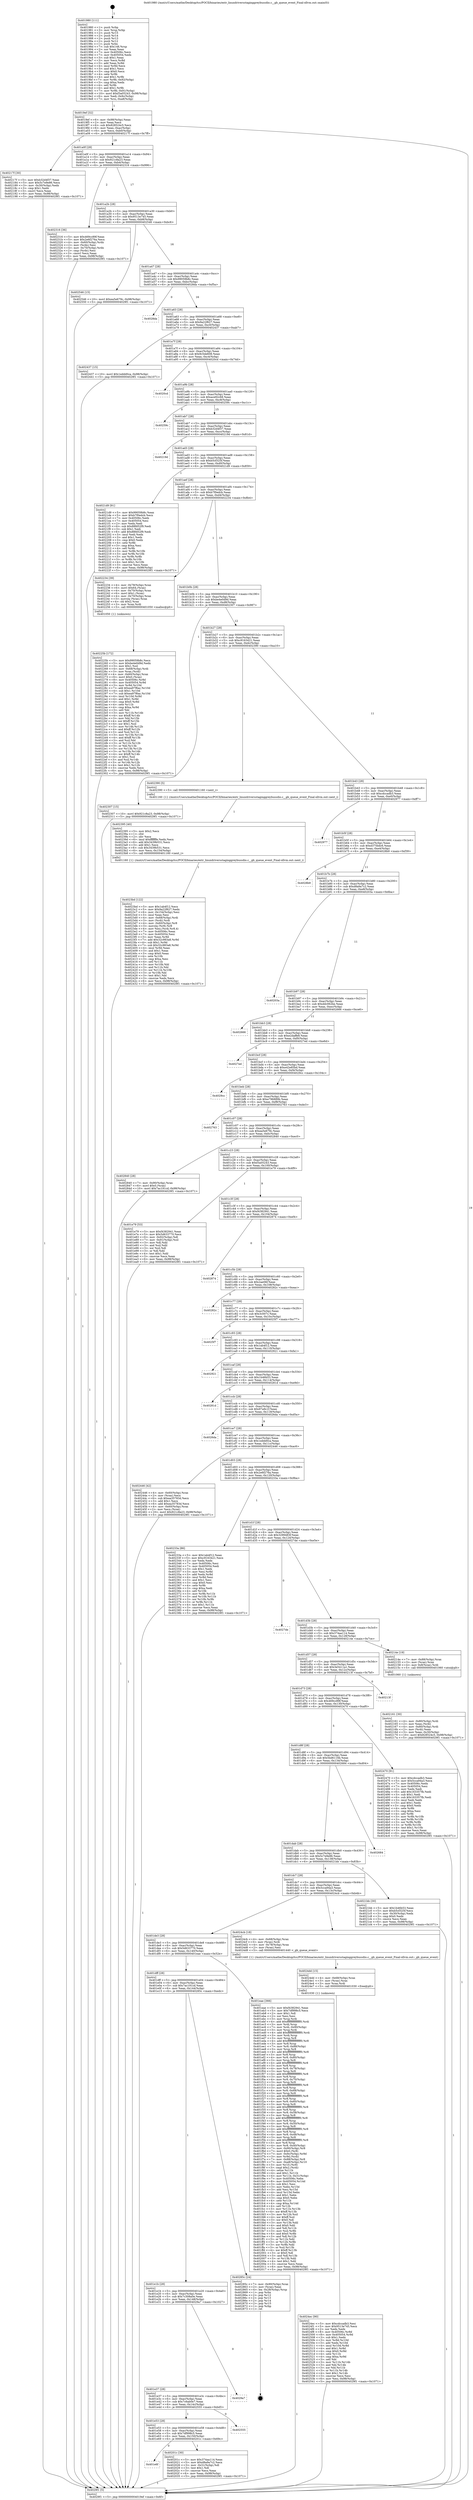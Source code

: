 digraph "0x401980" {
  label = "0x401980 (/mnt/c/Users/mathe/Desktop/tcc/POCII/binaries/extr_linuxdriversstaginggreybussdio.c__gb_queue_event_Final-ollvm.out::main(0))"
  labelloc = "t"
  node[shape=record]

  Entry [label="",width=0.3,height=0.3,shape=circle,fillcolor=black,style=filled]
  "0x4019ef" [label="{
     0x4019ef [32]\l
     | [instrs]\l
     &nbsp;&nbsp;0x4019ef \<+6\>: mov -0x98(%rbp),%eax\l
     &nbsp;&nbsp;0x4019f5 \<+2\>: mov %eax,%ecx\l
     &nbsp;&nbsp;0x4019f7 \<+6\>: sub $0x828524c5,%ecx\l
     &nbsp;&nbsp;0x4019fd \<+6\>: mov %eax,-0xac(%rbp)\l
     &nbsp;&nbsp;0x401a03 \<+6\>: mov %ecx,-0xb0(%rbp)\l
     &nbsp;&nbsp;0x401a09 \<+6\>: je 000000000040217f \<main+0x7ff\>\l
  }"]
  "0x40217f" [label="{
     0x40217f [30]\l
     | [instrs]\l
     &nbsp;&nbsp;0x40217f \<+5\>: mov $0xb32d4f37,%eax\l
     &nbsp;&nbsp;0x402184 \<+5\>: mov $0x5c7e9e86,%ecx\l
     &nbsp;&nbsp;0x402189 \<+3\>: mov -0x30(%rbp),%edx\l
     &nbsp;&nbsp;0x40218c \<+3\>: cmp $0x1,%edx\l
     &nbsp;&nbsp;0x40218f \<+3\>: cmovl %ecx,%eax\l
     &nbsp;&nbsp;0x402192 \<+6\>: mov %eax,-0x98(%rbp)\l
     &nbsp;&nbsp;0x402198 \<+5\>: jmp 00000000004029f1 \<main+0x1071\>\l
  }"]
  "0x401a0f" [label="{
     0x401a0f [28]\l
     | [instrs]\l
     &nbsp;&nbsp;0x401a0f \<+5\>: jmp 0000000000401a14 \<main+0x94\>\l
     &nbsp;&nbsp;0x401a14 \<+6\>: mov -0xac(%rbp),%eax\l
     &nbsp;&nbsp;0x401a1a \<+5\>: sub $0x921c8a23,%eax\l
     &nbsp;&nbsp;0x401a1f \<+6\>: mov %eax,-0xb4(%rbp)\l
     &nbsp;&nbsp;0x401a25 \<+6\>: je 0000000000402316 \<main+0x996\>\l
  }"]
  Exit [label="",width=0.3,height=0.3,shape=circle,fillcolor=black,style=filled,peripheries=2]
  "0x402316" [label="{
     0x402316 [36]\l
     | [instrs]\l
     &nbsp;&nbsp;0x402316 \<+5\>: mov $0x469cc89f,%eax\l
     &nbsp;&nbsp;0x40231b \<+5\>: mov $0x2e6f276a,%ecx\l
     &nbsp;&nbsp;0x402320 \<+4\>: mov -0x60(%rbp),%rdx\l
     &nbsp;&nbsp;0x402324 \<+2\>: mov (%rdx),%esi\l
     &nbsp;&nbsp;0x402326 \<+4\>: mov -0x70(%rbp),%rdx\l
     &nbsp;&nbsp;0x40232a \<+2\>: cmp (%rdx),%esi\l
     &nbsp;&nbsp;0x40232c \<+3\>: cmovl %ecx,%eax\l
     &nbsp;&nbsp;0x40232f \<+6\>: mov %eax,-0x98(%rbp)\l
     &nbsp;&nbsp;0x402335 \<+5\>: jmp 00000000004029f1 \<main+0x1071\>\l
  }"]
  "0x401a2b" [label="{
     0x401a2b [28]\l
     | [instrs]\l
     &nbsp;&nbsp;0x401a2b \<+5\>: jmp 0000000000401a30 \<main+0xb0\>\l
     &nbsp;&nbsp;0x401a30 \<+6\>: mov -0xac(%rbp),%eax\l
     &nbsp;&nbsp;0x401a36 \<+5\>: sub $0x9513e745,%eax\l
     &nbsp;&nbsp;0x401a3b \<+6\>: mov %eax,-0xb8(%rbp)\l
     &nbsp;&nbsp;0x401a41 \<+6\>: je 0000000000402546 \<main+0xbc6\>\l
  }"]
  "0x4024ec" [label="{
     0x4024ec [90]\l
     | [instrs]\l
     &nbsp;&nbsp;0x4024ec \<+5\>: mov $0xcdccadb3,%esi\l
     &nbsp;&nbsp;0x4024f1 \<+5\>: mov $0x9513e745,%ecx\l
     &nbsp;&nbsp;0x4024f6 \<+2\>: xor %edx,%edx\l
     &nbsp;&nbsp;0x4024f8 \<+8\>: mov 0x40506c,%r8d\l
     &nbsp;&nbsp;0x402500 \<+8\>: mov 0x405054,%r9d\l
     &nbsp;&nbsp;0x402508 \<+3\>: sub $0x1,%edx\l
     &nbsp;&nbsp;0x40250b \<+3\>: mov %r8d,%r10d\l
     &nbsp;&nbsp;0x40250e \<+3\>: add %edx,%r10d\l
     &nbsp;&nbsp;0x402511 \<+4\>: imul %r10d,%r8d\l
     &nbsp;&nbsp;0x402515 \<+4\>: and $0x1,%r8d\l
     &nbsp;&nbsp;0x402519 \<+4\>: cmp $0x0,%r8d\l
     &nbsp;&nbsp;0x40251d \<+4\>: sete %r11b\l
     &nbsp;&nbsp;0x402521 \<+4\>: cmp $0xa,%r9d\l
     &nbsp;&nbsp;0x402525 \<+3\>: setl %bl\l
     &nbsp;&nbsp;0x402528 \<+3\>: mov %r11b,%r14b\l
     &nbsp;&nbsp;0x40252b \<+3\>: and %bl,%r14b\l
     &nbsp;&nbsp;0x40252e \<+3\>: xor %bl,%r11b\l
     &nbsp;&nbsp;0x402531 \<+3\>: or %r11b,%r14b\l
     &nbsp;&nbsp;0x402534 \<+4\>: test $0x1,%r14b\l
     &nbsp;&nbsp;0x402538 \<+3\>: cmovne %ecx,%esi\l
     &nbsp;&nbsp;0x40253b \<+6\>: mov %esi,-0x98(%rbp)\l
     &nbsp;&nbsp;0x402541 \<+5\>: jmp 00000000004029f1 \<main+0x1071\>\l
  }"]
  "0x402546" [label="{
     0x402546 [15]\l
     | [instrs]\l
     &nbsp;&nbsp;0x402546 \<+10\>: movl $0xea5e679c,-0x98(%rbp)\l
     &nbsp;&nbsp;0x402550 \<+5\>: jmp 00000000004029f1 \<main+0x1071\>\l
  }"]
  "0x401a47" [label="{
     0x401a47 [28]\l
     | [instrs]\l
     &nbsp;&nbsp;0x401a47 \<+5\>: jmp 0000000000401a4c \<main+0xcc\>\l
     &nbsp;&nbsp;0x401a4c \<+6\>: mov -0xac(%rbp),%eax\l
     &nbsp;&nbsp;0x401a52 \<+5\>: sub $0x99059b8c,%eax\l
     &nbsp;&nbsp;0x401a57 \<+6\>: mov %eax,-0xbc(%rbp)\l
     &nbsp;&nbsp;0x401a5d \<+6\>: je 00000000004028da \<main+0xf5a\>\l
  }"]
  "0x4024dd" [label="{
     0x4024dd [15]\l
     | [instrs]\l
     &nbsp;&nbsp;0x4024dd \<+4\>: mov -0x68(%rbp),%rax\l
     &nbsp;&nbsp;0x4024e1 \<+3\>: mov (%rax),%rax\l
     &nbsp;&nbsp;0x4024e4 \<+3\>: mov %rax,%rdi\l
     &nbsp;&nbsp;0x4024e7 \<+5\>: call 0000000000401030 \<free@plt\>\l
     | [calls]\l
     &nbsp;&nbsp;0x401030 \{1\} (unknown)\l
  }"]
  "0x4028da" [label="{
     0x4028da\l
  }", style=dashed]
  "0x401a63" [label="{
     0x401a63 [28]\l
     | [instrs]\l
     &nbsp;&nbsp;0x401a63 \<+5\>: jmp 0000000000401a68 \<main+0xe8\>\l
     &nbsp;&nbsp;0x401a68 \<+6\>: mov -0xac(%rbp),%eax\l
     &nbsp;&nbsp;0x401a6e \<+5\>: sub $0x9a22f627,%eax\l
     &nbsp;&nbsp;0x401a73 \<+6\>: mov %eax,-0xc0(%rbp)\l
     &nbsp;&nbsp;0x401a79 \<+6\>: je 0000000000402437 \<main+0xab7\>\l
  }"]
  "0x4023bd" [label="{
     0x4023bd [122]\l
     | [instrs]\l
     &nbsp;&nbsp;0x4023bd \<+5\>: mov $0x1ab4f12,%ecx\l
     &nbsp;&nbsp;0x4023c2 \<+5\>: mov $0x9a22f627,%edx\l
     &nbsp;&nbsp;0x4023c7 \<+6\>: mov -0x154(%rbp),%esi\l
     &nbsp;&nbsp;0x4023cd \<+3\>: imul %eax,%esi\l
     &nbsp;&nbsp;0x4023d0 \<+4\>: mov -0x68(%rbp),%rdi\l
     &nbsp;&nbsp;0x4023d4 \<+3\>: mov (%rdi),%rdi\l
     &nbsp;&nbsp;0x4023d7 \<+4\>: mov -0x60(%rbp),%r8\l
     &nbsp;&nbsp;0x4023db \<+3\>: movslq (%r8),%r8\l
     &nbsp;&nbsp;0x4023de \<+4\>: mov %esi,(%rdi,%r8,4)\l
     &nbsp;&nbsp;0x4023e2 \<+7\>: mov 0x40506c,%eax\l
     &nbsp;&nbsp;0x4023e9 \<+7\>: mov 0x405054,%esi\l
     &nbsp;&nbsp;0x4023f0 \<+3\>: mov %eax,%r9d\l
     &nbsp;&nbsp;0x4023f3 \<+7\>: add $0x32c983a8,%r9d\l
     &nbsp;&nbsp;0x4023fa \<+4\>: sub $0x1,%r9d\l
     &nbsp;&nbsp;0x4023fe \<+7\>: sub $0x32c983a8,%r9d\l
     &nbsp;&nbsp;0x402405 \<+4\>: imul %r9d,%eax\l
     &nbsp;&nbsp;0x402409 \<+3\>: and $0x1,%eax\l
     &nbsp;&nbsp;0x40240c \<+3\>: cmp $0x0,%eax\l
     &nbsp;&nbsp;0x40240f \<+4\>: sete %r10b\l
     &nbsp;&nbsp;0x402413 \<+3\>: cmp $0xa,%esi\l
     &nbsp;&nbsp;0x402416 \<+4\>: setl %r11b\l
     &nbsp;&nbsp;0x40241a \<+3\>: mov %r10b,%bl\l
     &nbsp;&nbsp;0x40241d \<+3\>: and %r11b,%bl\l
     &nbsp;&nbsp;0x402420 \<+3\>: xor %r11b,%r10b\l
     &nbsp;&nbsp;0x402423 \<+3\>: or %r10b,%bl\l
     &nbsp;&nbsp;0x402426 \<+3\>: test $0x1,%bl\l
     &nbsp;&nbsp;0x402429 \<+3\>: cmovne %edx,%ecx\l
     &nbsp;&nbsp;0x40242c \<+6\>: mov %ecx,-0x98(%rbp)\l
     &nbsp;&nbsp;0x402432 \<+5\>: jmp 00000000004029f1 \<main+0x1071\>\l
  }"]
  "0x402437" [label="{
     0x402437 [15]\l
     | [instrs]\l
     &nbsp;&nbsp;0x402437 \<+10\>: movl $0x1eddd0ca,-0x98(%rbp)\l
     &nbsp;&nbsp;0x402441 \<+5\>: jmp 00000000004029f1 \<main+0x1071\>\l
  }"]
  "0x401a7f" [label="{
     0x401a7f [28]\l
     | [instrs]\l
     &nbsp;&nbsp;0x401a7f \<+5\>: jmp 0000000000401a84 \<main+0x104\>\l
     &nbsp;&nbsp;0x401a84 \<+6\>: mov -0xac(%rbp),%eax\l
     &nbsp;&nbsp;0x401a8a \<+5\>: sub $0x9c5de608,%eax\l
     &nbsp;&nbsp;0x401a8f \<+6\>: mov %eax,-0xc4(%rbp)\l
     &nbsp;&nbsp;0x401a95 \<+6\>: je 00000000004020cd \<main+0x74d\>\l
  }"]
  "0x402395" [label="{
     0x402395 [40]\l
     | [instrs]\l
     &nbsp;&nbsp;0x402395 \<+5\>: mov $0x2,%ecx\l
     &nbsp;&nbsp;0x40239a \<+1\>: cltd\l
     &nbsp;&nbsp;0x40239b \<+2\>: idiv %ecx\l
     &nbsp;&nbsp;0x40239d \<+6\>: imul $0xfffffffe,%edx,%ecx\l
     &nbsp;&nbsp;0x4023a3 \<+6\>: add $0x3439b531,%ecx\l
     &nbsp;&nbsp;0x4023a9 \<+3\>: add $0x1,%ecx\l
     &nbsp;&nbsp;0x4023ac \<+6\>: sub $0x3439b531,%ecx\l
     &nbsp;&nbsp;0x4023b2 \<+6\>: mov %ecx,-0x154(%rbp)\l
     &nbsp;&nbsp;0x4023b8 \<+5\>: call 0000000000401160 \<next_i\>\l
     | [calls]\l
     &nbsp;&nbsp;0x401160 \{1\} (/mnt/c/Users/mathe/Desktop/tcc/POCII/binaries/extr_linuxdriversstaginggreybussdio.c__gb_queue_event_Final-ollvm.out::next_i)\l
  }"]
  "0x4020cd" [label="{
     0x4020cd\l
  }", style=dashed]
  "0x401a9b" [label="{
     0x401a9b [28]\l
     | [instrs]\l
     &nbsp;&nbsp;0x401a9b \<+5\>: jmp 0000000000401aa0 \<main+0x120\>\l
     &nbsp;&nbsp;0x401aa0 \<+6\>: mov -0xac(%rbp),%eax\l
     &nbsp;&nbsp;0x401aa6 \<+5\>: sub $0xace92c68,%eax\l
     &nbsp;&nbsp;0x401aab \<+6\>: mov %eax,-0xc8(%rbp)\l
     &nbsp;&nbsp;0x401ab1 \<+6\>: je 000000000040259c \<main+0xc1c\>\l
  }"]
  "0x40225b" [label="{
     0x40225b [172]\l
     | [instrs]\l
     &nbsp;&nbsp;0x40225b \<+5\>: mov $0x99059b8c,%ecx\l
     &nbsp;&nbsp;0x402260 \<+5\>: mov $0xbe4e0d9d,%edx\l
     &nbsp;&nbsp;0x402265 \<+3\>: mov $0x1,%sil\l
     &nbsp;&nbsp;0x402268 \<+4\>: mov -0x68(%rbp),%rdi\l
     &nbsp;&nbsp;0x40226c \<+3\>: mov %rax,(%rdi)\l
     &nbsp;&nbsp;0x40226f \<+4\>: mov -0x60(%rbp),%rax\l
     &nbsp;&nbsp;0x402273 \<+6\>: movl $0x0,(%rax)\l
     &nbsp;&nbsp;0x402279 \<+8\>: mov 0x40506c,%r8d\l
     &nbsp;&nbsp;0x402281 \<+8\>: mov 0x405054,%r9d\l
     &nbsp;&nbsp;0x402289 \<+3\>: mov %r8d,%r10d\l
     &nbsp;&nbsp;0x40228c \<+7\>: add $0xea97f6ac,%r10d\l
     &nbsp;&nbsp;0x402293 \<+4\>: sub $0x1,%r10d\l
     &nbsp;&nbsp;0x402297 \<+7\>: sub $0xea97f6ac,%r10d\l
     &nbsp;&nbsp;0x40229e \<+4\>: imul %r10d,%r8d\l
     &nbsp;&nbsp;0x4022a2 \<+4\>: and $0x1,%r8d\l
     &nbsp;&nbsp;0x4022a6 \<+4\>: cmp $0x0,%r8d\l
     &nbsp;&nbsp;0x4022aa \<+4\>: sete %r11b\l
     &nbsp;&nbsp;0x4022ae \<+4\>: cmp $0xa,%r9d\l
     &nbsp;&nbsp;0x4022b2 \<+3\>: setl %bl\l
     &nbsp;&nbsp;0x4022b5 \<+3\>: mov %r11b,%r14b\l
     &nbsp;&nbsp;0x4022b8 \<+4\>: xor $0xff,%r14b\l
     &nbsp;&nbsp;0x4022bc \<+3\>: mov %bl,%r15b\l
     &nbsp;&nbsp;0x4022bf \<+4\>: xor $0xff,%r15b\l
     &nbsp;&nbsp;0x4022c3 \<+4\>: xor $0x1,%sil\l
     &nbsp;&nbsp;0x4022c7 \<+3\>: mov %r14b,%r12b\l
     &nbsp;&nbsp;0x4022ca \<+4\>: and $0xff,%r12b\l
     &nbsp;&nbsp;0x4022ce \<+3\>: and %sil,%r11b\l
     &nbsp;&nbsp;0x4022d1 \<+3\>: mov %r15b,%r13b\l
     &nbsp;&nbsp;0x4022d4 \<+4\>: and $0xff,%r13b\l
     &nbsp;&nbsp;0x4022d8 \<+3\>: and %sil,%bl\l
     &nbsp;&nbsp;0x4022db \<+3\>: or %r11b,%r12b\l
     &nbsp;&nbsp;0x4022de \<+3\>: or %bl,%r13b\l
     &nbsp;&nbsp;0x4022e1 \<+3\>: xor %r13b,%r12b\l
     &nbsp;&nbsp;0x4022e4 \<+3\>: or %r15b,%r14b\l
     &nbsp;&nbsp;0x4022e7 \<+4\>: xor $0xff,%r14b\l
     &nbsp;&nbsp;0x4022eb \<+4\>: or $0x1,%sil\l
     &nbsp;&nbsp;0x4022ef \<+3\>: and %sil,%r14b\l
     &nbsp;&nbsp;0x4022f2 \<+3\>: or %r14b,%r12b\l
     &nbsp;&nbsp;0x4022f5 \<+4\>: test $0x1,%r12b\l
     &nbsp;&nbsp;0x4022f9 \<+3\>: cmovne %edx,%ecx\l
     &nbsp;&nbsp;0x4022fc \<+6\>: mov %ecx,-0x98(%rbp)\l
     &nbsp;&nbsp;0x402302 \<+5\>: jmp 00000000004029f1 \<main+0x1071\>\l
  }"]
  "0x40259c" [label="{
     0x40259c\l
  }", style=dashed]
  "0x401ab7" [label="{
     0x401ab7 [28]\l
     | [instrs]\l
     &nbsp;&nbsp;0x401ab7 \<+5\>: jmp 0000000000401abc \<main+0x13c\>\l
     &nbsp;&nbsp;0x401abc \<+6\>: mov -0xac(%rbp),%eax\l
     &nbsp;&nbsp;0x401ac2 \<+5\>: sub $0xb32d4f37,%eax\l
     &nbsp;&nbsp;0x401ac7 \<+6\>: mov %eax,-0xcc(%rbp)\l
     &nbsp;&nbsp;0x401acd \<+6\>: je 000000000040219d \<main+0x81d\>\l
  }"]
  "0x402161" [label="{
     0x402161 [30]\l
     | [instrs]\l
     &nbsp;&nbsp;0x402161 \<+4\>: mov -0x80(%rbp),%rdi\l
     &nbsp;&nbsp;0x402165 \<+2\>: mov %eax,(%rdi)\l
     &nbsp;&nbsp;0x402167 \<+4\>: mov -0x80(%rbp),%rdi\l
     &nbsp;&nbsp;0x40216b \<+2\>: mov (%rdi),%eax\l
     &nbsp;&nbsp;0x40216d \<+3\>: mov %eax,-0x30(%rbp)\l
     &nbsp;&nbsp;0x402170 \<+10\>: movl $0x828524c5,-0x98(%rbp)\l
     &nbsp;&nbsp;0x40217a \<+5\>: jmp 00000000004029f1 \<main+0x1071\>\l
  }"]
  "0x40219d" [label="{
     0x40219d\l
  }", style=dashed]
  "0x401ad3" [label="{
     0x401ad3 [28]\l
     | [instrs]\l
     &nbsp;&nbsp;0x401ad3 \<+5\>: jmp 0000000000401ad8 \<main+0x158\>\l
     &nbsp;&nbsp;0x401ad8 \<+6\>: mov -0xac(%rbp),%eax\l
     &nbsp;&nbsp;0x401ade \<+5\>: sub $0xb5cf325f,%eax\l
     &nbsp;&nbsp;0x401ae3 \<+6\>: mov %eax,-0xd0(%rbp)\l
     &nbsp;&nbsp;0x401ae9 \<+6\>: je 00000000004021d9 \<main+0x859\>\l
  }"]
  "0x401e6f" [label="{
     0x401e6f\l
  }", style=dashed]
  "0x4021d9" [label="{
     0x4021d9 [91]\l
     | [instrs]\l
     &nbsp;&nbsp;0x4021d9 \<+5\>: mov $0x99059b8c,%eax\l
     &nbsp;&nbsp;0x4021de \<+5\>: mov $0xb7f0edcb,%ecx\l
     &nbsp;&nbsp;0x4021e3 \<+7\>: mov 0x40506c,%edx\l
     &nbsp;&nbsp;0x4021ea \<+7\>: mov 0x405054,%esi\l
     &nbsp;&nbsp;0x4021f1 \<+2\>: mov %edx,%edi\l
     &nbsp;&nbsp;0x4021f3 \<+6\>: sub $0x88fd52f9,%edi\l
     &nbsp;&nbsp;0x4021f9 \<+3\>: sub $0x1,%edi\l
     &nbsp;&nbsp;0x4021fc \<+6\>: add $0x88fd52f9,%edi\l
     &nbsp;&nbsp;0x402202 \<+3\>: imul %edi,%edx\l
     &nbsp;&nbsp;0x402205 \<+3\>: and $0x1,%edx\l
     &nbsp;&nbsp;0x402208 \<+3\>: cmp $0x0,%edx\l
     &nbsp;&nbsp;0x40220b \<+4\>: sete %r8b\l
     &nbsp;&nbsp;0x40220f \<+3\>: cmp $0xa,%esi\l
     &nbsp;&nbsp;0x402212 \<+4\>: setl %r9b\l
     &nbsp;&nbsp;0x402216 \<+3\>: mov %r8b,%r10b\l
     &nbsp;&nbsp;0x402219 \<+3\>: and %r9b,%r10b\l
     &nbsp;&nbsp;0x40221c \<+3\>: xor %r9b,%r8b\l
     &nbsp;&nbsp;0x40221f \<+3\>: or %r8b,%r10b\l
     &nbsp;&nbsp;0x402222 \<+4\>: test $0x1,%r10b\l
     &nbsp;&nbsp;0x402226 \<+3\>: cmovne %ecx,%eax\l
     &nbsp;&nbsp;0x402229 \<+6\>: mov %eax,-0x98(%rbp)\l
     &nbsp;&nbsp;0x40222f \<+5\>: jmp 00000000004029f1 \<main+0x1071\>\l
  }"]
  "0x401aef" [label="{
     0x401aef [28]\l
     | [instrs]\l
     &nbsp;&nbsp;0x401aef \<+5\>: jmp 0000000000401af4 \<main+0x174\>\l
     &nbsp;&nbsp;0x401af4 \<+6\>: mov -0xac(%rbp),%eax\l
     &nbsp;&nbsp;0x401afa \<+5\>: sub $0xb7f0edcb,%eax\l
     &nbsp;&nbsp;0x401aff \<+6\>: mov %eax,-0xd4(%rbp)\l
     &nbsp;&nbsp;0x401b05 \<+6\>: je 0000000000402234 \<main+0x8b4\>\l
  }"]
  "0x40201c" [label="{
     0x40201c [30]\l
     | [instrs]\l
     &nbsp;&nbsp;0x40201c \<+5\>: mov $0x374aa114,%eax\l
     &nbsp;&nbsp;0x402021 \<+5\>: mov $0xd8a9a7c2,%ecx\l
     &nbsp;&nbsp;0x402026 \<+3\>: mov -0x31(%rbp),%dl\l
     &nbsp;&nbsp;0x402029 \<+3\>: test $0x1,%dl\l
     &nbsp;&nbsp;0x40202c \<+3\>: cmovne %ecx,%eax\l
     &nbsp;&nbsp;0x40202f \<+6\>: mov %eax,-0x98(%rbp)\l
     &nbsp;&nbsp;0x402035 \<+5\>: jmp 00000000004029f1 \<main+0x1071\>\l
  }"]
  "0x402234" [label="{
     0x402234 [39]\l
     | [instrs]\l
     &nbsp;&nbsp;0x402234 \<+4\>: mov -0x78(%rbp),%rax\l
     &nbsp;&nbsp;0x402238 \<+6\>: movl $0x64,(%rax)\l
     &nbsp;&nbsp;0x40223e \<+4\>: mov -0x70(%rbp),%rax\l
     &nbsp;&nbsp;0x402242 \<+6\>: movl $0x1,(%rax)\l
     &nbsp;&nbsp;0x402248 \<+4\>: mov -0x70(%rbp),%rax\l
     &nbsp;&nbsp;0x40224c \<+3\>: movslq (%rax),%rax\l
     &nbsp;&nbsp;0x40224f \<+4\>: shl $0x2,%rax\l
     &nbsp;&nbsp;0x402253 \<+3\>: mov %rax,%rdi\l
     &nbsp;&nbsp;0x402256 \<+5\>: call 0000000000401050 \<malloc@plt\>\l
     | [calls]\l
     &nbsp;&nbsp;0x401050 \{1\} (unknown)\l
  }"]
  "0x401b0b" [label="{
     0x401b0b [28]\l
     | [instrs]\l
     &nbsp;&nbsp;0x401b0b \<+5\>: jmp 0000000000401b10 \<main+0x190\>\l
     &nbsp;&nbsp;0x401b10 \<+6\>: mov -0xac(%rbp),%eax\l
     &nbsp;&nbsp;0x401b16 \<+5\>: sub $0xbe4e0d9d,%eax\l
     &nbsp;&nbsp;0x401b1b \<+6\>: mov %eax,-0xd8(%rbp)\l
     &nbsp;&nbsp;0x401b21 \<+6\>: je 0000000000402307 \<main+0x987\>\l
  }"]
  "0x401e53" [label="{
     0x401e53 [28]\l
     | [instrs]\l
     &nbsp;&nbsp;0x401e53 \<+5\>: jmp 0000000000401e58 \<main+0x4d8\>\l
     &nbsp;&nbsp;0x401e58 \<+6\>: mov -0xac(%rbp),%eax\l
     &nbsp;&nbsp;0x401e5e \<+5\>: sub $0x7df998c5,%eax\l
     &nbsp;&nbsp;0x401e63 \<+6\>: mov %eax,-0x150(%rbp)\l
     &nbsp;&nbsp;0x401e69 \<+6\>: je 000000000040201c \<main+0x69c\>\l
  }"]
  "0x402307" [label="{
     0x402307 [15]\l
     | [instrs]\l
     &nbsp;&nbsp;0x402307 \<+10\>: movl $0x921c8a23,-0x98(%rbp)\l
     &nbsp;&nbsp;0x402311 \<+5\>: jmp 00000000004029f1 \<main+0x1071\>\l
  }"]
  "0x401b27" [label="{
     0x401b27 [28]\l
     | [instrs]\l
     &nbsp;&nbsp;0x401b27 \<+5\>: jmp 0000000000401b2c \<main+0x1ac\>\l
     &nbsp;&nbsp;0x401b2c \<+6\>: mov -0xac(%rbp),%eax\l
     &nbsp;&nbsp;0x401b32 \<+5\>: sub $0xc9163421,%eax\l
     &nbsp;&nbsp;0x401b37 \<+6\>: mov %eax,-0xdc(%rbp)\l
     &nbsp;&nbsp;0x401b3d \<+6\>: je 0000000000402390 \<main+0xa10\>\l
  }"]
  "0x402555" [label="{
     0x402555\l
  }", style=dashed]
  "0x402390" [label="{
     0x402390 [5]\l
     | [instrs]\l
     &nbsp;&nbsp;0x402390 \<+5\>: call 0000000000401160 \<next_i\>\l
     | [calls]\l
     &nbsp;&nbsp;0x401160 \{1\} (/mnt/c/Users/mathe/Desktop/tcc/POCII/binaries/extr_linuxdriversstaginggreybussdio.c__gb_queue_event_Final-ollvm.out::next_i)\l
  }"]
  "0x401b43" [label="{
     0x401b43 [28]\l
     | [instrs]\l
     &nbsp;&nbsp;0x401b43 \<+5\>: jmp 0000000000401b48 \<main+0x1c8\>\l
     &nbsp;&nbsp;0x401b48 \<+6\>: mov -0xac(%rbp),%eax\l
     &nbsp;&nbsp;0x401b4e \<+5\>: sub $0xcdccadb3,%eax\l
     &nbsp;&nbsp;0x401b53 \<+6\>: mov %eax,-0xe0(%rbp)\l
     &nbsp;&nbsp;0x401b59 \<+6\>: je 0000000000402977 \<main+0xff7\>\l
  }"]
  "0x401e37" [label="{
     0x401e37 [28]\l
     | [instrs]\l
     &nbsp;&nbsp;0x401e37 \<+5\>: jmp 0000000000401e3c \<main+0x4bc\>\l
     &nbsp;&nbsp;0x401e3c \<+6\>: mov -0xac(%rbp),%eax\l
     &nbsp;&nbsp;0x401e42 \<+5\>: sub $0x7c6ab0e7,%eax\l
     &nbsp;&nbsp;0x401e47 \<+6\>: mov %eax,-0x14c(%rbp)\l
     &nbsp;&nbsp;0x401e4d \<+6\>: je 0000000000402555 \<main+0xbd5\>\l
  }"]
  "0x402977" [label="{
     0x402977\l
  }", style=dashed]
  "0x401b5f" [label="{
     0x401b5f [28]\l
     | [instrs]\l
     &nbsp;&nbsp;0x401b5f \<+5\>: jmp 0000000000401b64 \<main+0x1e4\>\l
     &nbsp;&nbsp;0x401b64 \<+6\>: mov -0xac(%rbp),%eax\l
     &nbsp;&nbsp;0x401b6a \<+5\>: sub $0xd375bdc6,%eax\l
     &nbsp;&nbsp;0x401b6f \<+6\>: mov %eax,-0xe4(%rbp)\l
     &nbsp;&nbsp;0x401b75 \<+6\>: je 00000000004028b9 \<main+0xf39\>\l
  }"]
  "0x4029a7" [label="{
     0x4029a7\l
  }", style=dashed]
  "0x4028b9" [label="{
     0x4028b9\l
  }", style=dashed]
  "0x401b7b" [label="{
     0x401b7b [28]\l
     | [instrs]\l
     &nbsp;&nbsp;0x401b7b \<+5\>: jmp 0000000000401b80 \<main+0x200\>\l
     &nbsp;&nbsp;0x401b80 \<+6\>: mov -0xac(%rbp),%eax\l
     &nbsp;&nbsp;0x401b86 \<+5\>: sub $0xd8a9a7c2,%eax\l
     &nbsp;&nbsp;0x401b8b \<+6\>: mov %eax,-0xe8(%rbp)\l
     &nbsp;&nbsp;0x401b91 \<+6\>: je 000000000040203a \<main+0x6ba\>\l
  }"]
  "0x401e1b" [label="{
     0x401e1b [28]\l
     | [instrs]\l
     &nbsp;&nbsp;0x401e1b \<+5\>: jmp 0000000000401e20 \<main+0x4a0\>\l
     &nbsp;&nbsp;0x401e20 \<+6\>: mov -0xac(%rbp),%eax\l
     &nbsp;&nbsp;0x401e26 \<+5\>: sub $0x7c308a0e,%eax\l
     &nbsp;&nbsp;0x401e2b \<+6\>: mov %eax,-0x148(%rbp)\l
     &nbsp;&nbsp;0x401e31 \<+6\>: je 00000000004029a7 \<main+0x1027\>\l
  }"]
  "0x40203a" [label="{
     0x40203a\l
  }", style=dashed]
  "0x401b97" [label="{
     0x401b97 [28]\l
     | [instrs]\l
     &nbsp;&nbsp;0x401b97 \<+5\>: jmp 0000000000401b9c \<main+0x21c\>\l
     &nbsp;&nbsp;0x401b9c \<+6\>: mov -0xac(%rbp),%eax\l
     &nbsp;&nbsp;0x401ba2 \<+5\>: sub $0xddc062be,%eax\l
     &nbsp;&nbsp;0x401ba7 \<+6\>: mov %eax,-0xec(%rbp)\l
     &nbsp;&nbsp;0x401bad \<+6\>: je 0000000000402666 \<main+0xce6\>\l
  }"]
  "0x40285c" [label="{
     0x40285c [24]\l
     | [instrs]\l
     &nbsp;&nbsp;0x40285c \<+7\>: mov -0x90(%rbp),%rax\l
     &nbsp;&nbsp;0x402863 \<+2\>: mov (%rax),%eax\l
     &nbsp;&nbsp;0x402865 \<+4\>: lea -0x28(%rbp),%rsp\l
     &nbsp;&nbsp;0x402869 \<+1\>: pop %rbx\l
     &nbsp;&nbsp;0x40286a \<+2\>: pop %r12\l
     &nbsp;&nbsp;0x40286c \<+2\>: pop %r13\l
     &nbsp;&nbsp;0x40286e \<+2\>: pop %r14\l
     &nbsp;&nbsp;0x402870 \<+2\>: pop %r15\l
     &nbsp;&nbsp;0x402872 \<+1\>: pop %rbp\l
     &nbsp;&nbsp;0x402873 \<+1\>: ret\l
  }"]
  "0x402666" [label="{
     0x402666\l
  }", style=dashed]
  "0x401bb3" [label="{
     0x401bb3 [28]\l
     | [instrs]\l
     &nbsp;&nbsp;0x401bb3 \<+5\>: jmp 0000000000401bb8 \<main+0x238\>\l
     &nbsp;&nbsp;0x401bb8 \<+6\>: mov -0xac(%rbp),%eax\l
     &nbsp;&nbsp;0x401bbe \<+5\>: sub $0xe2daffe8,%eax\l
     &nbsp;&nbsp;0x401bc3 \<+6\>: mov %eax,-0xf0(%rbp)\l
     &nbsp;&nbsp;0x401bc9 \<+6\>: je 00000000004027ed \<main+0xe6d\>\l
  }"]
  "0x401dff" [label="{
     0x401dff [28]\l
     | [instrs]\l
     &nbsp;&nbsp;0x401dff \<+5\>: jmp 0000000000401e04 \<main+0x484\>\l
     &nbsp;&nbsp;0x401e04 \<+6\>: mov -0xac(%rbp),%eax\l
     &nbsp;&nbsp;0x401e0a \<+5\>: sub $0x7ac191cd,%eax\l
     &nbsp;&nbsp;0x401e0f \<+6\>: mov %eax,-0x144(%rbp)\l
     &nbsp;&nbsp;0x401e15 \<+6\>: je 000000000040285c \<main+0xedc\>\l
  }"]
  "0x4027ed" [label="{
     0x4027ed\l
  }", style=dashed]
  "0x401bcf" [label="{
     0x401bcf [28]\l
     | [instrs]\l
     &nbsp;&nbsp;0x401bcf \<+5\>: jmp 0000000000401bd4 \<main+0x254\>\l
     &nbsp;&nbsp;0x401bd4 \<+6\>: mov -0xac(%rbp),%eax\l
     &nbsp;&nbsp;0x401bda \<+5\>: sub $0xe42e85bd,%eax\l
     &nbsp;&nbsp;0x401bdf \<+6\>: mov %eax,-0xf4(%rbp)\l
     &nbsp;&nbsp;0x401be5 \<+6\>: je 00000000004029cc \<main+0x104c\>\l
  }"]
  "0x401eae" [label="{
     0x401eae [366]\l
     | [instrs]\l
     &nbsp;&nbsp;0x401eae \<+5\>: mov $0xf4382941,%eax\l
     &nbsp;&nbsp;0x401eb3 \<+5\>: mov $0x7df998c5,%ecx\l
     &nbsp;&nbsp;0x401eb8 \<+2\>: mov $0x1,%dl\l
     &nbsp;&nbsp;0x401eba \<+2\>: xor %esi,%esi\l
     &nbsp;&nbsp;0x401ebc \<+3\>: mov %rsp,%rdi\l
     &nbsp;&nbsp;0x401ebf \<+4\>: add $0xfffffffffffffff0,%rdi\l
     &nbsp;&nbsp;0x401ec3 \<+3\>: mov %rdi,%rsp\l
     &nbsp;&nbsp;0x401ec6 \<+7\>: mov %rdi,-0x90(%rbp)\l
     &nbsp;&nbsp;0x401ecd \<+3\>: mov %rsp,%rdi\l
     &nbsp;&nbsp;0x401ed0 \<+4\>: add $0xfffffffffffffff0,%rdi\l
     &nbsp;&nbsp;0x401ed4 \<+3\>: mov %rdi,%rsp\l
     &nbsp;&nbsp;0x401ed7 \<+3\>: mov %rsp,%r8\l
     &nbsp;&nbsp;0x401eda \<+4\>: add $0xfffffffffffffff0,%r8\l
     &nbsp;&nbsp;0x401ede \<+3\>: mov %r8,%rsp\l
     &nbsp;&nbsp;0x401ee1 \<+7\>: mov %r8,-0x88(%rbp)\l
     &nbsp;&nbsp;0x401ee8 \<+3\>: mov %rsp,%r8\l
     &nbsp;&nbsp;0x401eeb \<+4\>: add $0xfffffffffffffff0,%r8\l
     &nbsp;&nbsp;0x401eef \<+3\>: mov %r8,%rsp\l
     &nbsp;&nbsp;0x401ef2 \<+4\>: mov %r8,-0x80(%rbp)\l
     &nbsp;&nbsp;0x401ef6 \<+3\>: mov %rsp,%r8\l
     &nbsp;&nbsp;0x401ef9 \<+4\>: add $0xfffffffffffffff0,%r8\l
     &nbsp;&nbsp;0x401efd \<+3\>: mov %r8,%rsp\l
     &nbsp;&nbsp;0x401f00 \<+4\>: mov %r8,-0x78(%rbp)\l
     &nbsp;&nbsp;0x401f04 \<+3\>: mov %rsp,%r8\l
     &nbsp;&nbsp;0x401f07 \<+4\>: add $0xfffffffffffffff0,%r8\l
     &nbsp;&nbsp;0x401f0b \<+3\>: mov %r8,%rsp\l
     &nbsp;&nbsp;0x401f0e \<+4\>: mov %r8,-0x70(%rbp)\l
     &nbsp;&nbsp;0x401f12 \<+3\>: mov %rsp,%r8\l
     &nbsp;&nbsp;0x401f15 \<+4\>: add $0xfffffffffffffff0,%r8\l
     &nbsp;&nbsp;0x401f19 \<+3\>: mov %r8,%rsp\l
     &nbsp;&nbsp;0x401f1c \<+4\>: mov %r8,-0x68(%rbp)\l
     &nbsp;&nbsp;0x401f20 \<+3\>: mov %rsp,%r8\l
     &nbsp;&nbsp;0x401f23 \<+4\>: add $0xfffffffffffffff0,%r8\l
     &nbsp;&nbsp;0x401f27 \<+3\>: mov %r8,%rsp\l
     &nbsp;&nbsp;0x401f2a \<+4\>: mov %r8,-0x60(%rbp)\l
     &nbsp;&nbsp;0x401f2e \<+3\>: mov %rsp,%r8\l
     &nbsp;&nbsp;0x401f31 \<+4\>: add $0xfffffffffffffff0,%r8\l
     &nbsp;&nbsp;0x401f35 \<+3\>: mov %r8,%rsp\l
     &nbsp;&nbsp;0x401f38 \<+4\>: mov %r8,-0x58(%rbp)\l
     &nbsp;&nbsp;0x401f3c \<+3\>: mov %rsp,%r8\l
     &nbsp;&nbsp;0x401f3f \<+4\>: add $0xfffffffffffffff0,%r8\l
     &nbsp;&nbsp;0x401f43 \<+3\>: mov %r8,%rsp\l
     &nbsp;&nbsp;0x401f46 \<+4\>: mov %r8,-0x50(%rbp)\l
     &nbsp;&nbsp;0x401f4a \<+3\>: mov %rsp,%r8\l
     &nbsp;&nbsp;0x401f4d \<+4\>: add $0xfffffffffffffff0,%r8\l
     &nbsp;&nbsp;0x401f51 \<+3\>: mov %r8,%rsp\l
     &nbsp;&nbsp;0x401f54 \<+4\>: mov %r8,-0x48(%rbp)\l
     &nbsp;&nbsp;0x401f58 \<+3\>: mov %rsp,%r8\l
     &nbsp;&nbsp;0x401f5b \<+4\>: add $0xfffffffffffffff0,%r8\l
     &nbsp;&nbsp;0x401f5f \<+3\>: mov %r8,%rsp\l
     &nbsp;&nbsp;0x401f62 \<+4\>: mov %r8,-0x40(%rbp)\l
     &nbsp;&nbsp;0x401f66 \<+7\>: mov -0x90(%rbp),%r8\l
     &nbsp;&nbsp;0x401f6d \<+7\>: movl $0x0,(%r8)\l
     &nbsp;&nbsp;0x401f74 \<+7\>: mov -0x9c(%rbp),%r9d\l
     &nbsp;&nbsp;0x401f7b \<+3\>: mov %r9d,(%rdi)\l
     &nbsp;&nbsp;0x401f7e \<+7\>: mov -0x88(%rbp),%r8\l
     &nbsp;&nbsp;0x401f85 \<+7\>: mov -0xa8(%rbp),%r10\l
     &nbsp;&nbsp;0x401f8c \<+3\>: mov %r10,(%r8)\l
     &nbsp;&nbsp;0x401f8f \<+3\>: cmpl $0x2,(%rdi)\l
     &nbsp;&nbsp;0x401f92 \<+4\>: setne %r11b\l
     &nbsp;&nbsp;0x401f96 \<+4\>: and $0x1,%r11b\l
     &nbsp;&nbsp;0x401f9a \<+4\>: mov %r11b,-0x31(%rbp)\l
     &nbsp;&nbsp;0x401f9e \<+7\>: mov 0x40506c,%ebx\l
     &nbsp;&nbsp;0x401fa5 \<+8\>: mov 0x405054,%r14d\l
     &nbsp;&nbsp;0x401fad \<+3\>: sub $0x1,%esi\l
     &nbsp;&nbsp;0x401fb0 \<+3\>: mov %ebx,%r15d\l
     &nbsp;&nbsp;0x401fb3 \<+3\>: add %esi,%r15d\l
     &nbsp;&nbsp;0x401fb6 \<+4\>: imul %r15d,%ebx\l
     &nbsp;&nbsp;0x401fba \<+3\>: and $0x1,%ebx\l
     &nbsp;&nbsp;0x401fbd \<+3\>: cmp $0x0,%ebx\l
     &nbsp;&nbsp;0x401fc0 \<+4\>: sete %r11b\l
     &nbsp;&nbsp;0x401fc4 \<+4\>: cmp $0xa,%r14d\l
     &nbsp;&nbsp;0x401fc8 \<+4\>: setl %r12b\l
     &nbsp;&nbsp;0x401fcc \<+3\>: mov %r11b,%r13b\l
     &nbsp;&nbsp;0x401fcf \<+4\>: xor $0xff,%r13b\l
     &nbsp;&nbsp;0x401fd3 \<+3\>: mov %r12b,%sil\l
     &nbsp;&nbsp;0x401fd6 \<+4\>: xor $0xff,%sil\l
     &nbsp;&nbsp;0x401fda \<+3\>: xor $0x0,%dl\l
     &nbsp;&nbsp;0x401fdd \<+3\>: mov %r13b,%dil\l
     &nbsp;&nbsp;0x401fe0 \<+4\>: and $0x0,%dil\l
     &nbsp;&nbsp;0x401fe4 \<+3\>: and %dl,%r11b\l
     &nbsp;&nbsp;0x401fe7 \<+3\>: mov %sil,%r8b\l
     &nbsp;&nbsp;0x401fea \<+4\>: and $0x0,%r8b\l
     &nbsp;&nbsp;0x401fee \<+3\>: and %dl,%r12b\l
     &nbsp;&nbsp;0x401ff1 \<+3\>: or %r11b,%dil\l
     &nbsp;&nbsp;0x401ff4 \<+3\>: or %r12b,%r8b\l
     &nbsp;&nbsp;0x401ff7 \<+3\>: xor %r8b,%dil\l
     &nbsp;&nbsp;0x401ffa \<+3\>: or %sil,%r13b\l
     &nbsp;&nbsp;0x401ffd \<+4\>: xor $0xff,%r13b\l
     &nbsp;&nbsp;0x402001 \<+3\>: or $0x0,%dl\l
     &nbsp;&nbsp;0x402004 \<+3\>: and %dl,%r13b\l
     &nbsp;&nbsp;0x402007 \<+3\>: or %r13b,%dil\l
     &nbsp;&nbsp;0x40200a \<+4\>: test $0x1,%dil\l
     &nbsp;&nbsp;0x40200e \<+3\>: cmovne %ecx,%eax\l
     &nbsp;&nbsp;0x402011 \<+6\>: mov %eax,-0x98(%rbp)\l
     &nbsp;&nbsp;0x402017 \<+5\>: jmp 00000000004029f1 \<main+0x1071\>\l
  }"]
  "0x4029cc" [label="{
     0x4029cc\l
  }", style=dashed]
  "0x401beb" [label="{
     0x401beb [28]\l
     | [instrs]\l
     &nbsp;&nbsp;0x401beb \<+5\>: jmp 0000000000401bf0 \<main+0x270\>\l
     &nbsp;&nbsp;0x401bf0 \<+6\>: mov -0xac(%rbp),%eax\l
     &nbsp;&nbsp;0x401bf6 \<+5\>: sub $0xe796889b,%eax\l
     &nbsp;&nbsp;0x401bfb \<+6\>: mov %eax,-0xf8(%rbp)\l
     &nbsp;&nbsp;0x401c01 \<+6\>: je 0000000000402763 \<main+0xde3\>\l
  }"]
  "0x401de3" [label="{
     0x401de3 [28]\l
     | [instrs]\l
     &nbsp;&nbsp;0x401de3 \<+5\>: jmp 0000000000401de8 \<main+0x468\>\l
     &nbsp;&nbsp;0x401de8 \<+6\>: mov -0xac(%rbp),%eax\l
     &nbsp;&nbsp;0x401dee \<+5\>: sub $0x5d633770,%eax\l
     &nbsp;&nbsp;0x401df3 \<+6\>: mov %eax,-0x140(%rbp)\l
     &nbsp;&nbsp;0x401df9 \<+6\>: je 0000000000401eae \<main+0x52e\>\l
  }"]
  "0x402763" [label="{
     0x402763\l
  }", style=dashed]
  "0x401c07" [label="{
     0x401c07 [28]\l
     | [instrs]\l
     &nbsp;&nbsp;0x401c07 \<+5\>: jmp 0000000000401c0c \<main+0x28c\>\l
     &nbsp;&nbsp;0x401c0c \<+6\>: mov -0xac(%rbp),%eax\l
     &nbsp;&nbsp;0x401c12 \<+5\>: sub $0xea5e679c,%eax\l
     &nbsp;&nbsp;0x401c17 \<+6\>: mov %eax,-0xfc(%rbp)\l
     &nbsp;&nbsp;0x401c1d \<+6\>: je 0000000000402840 \<main+0xec0\>\l
  }"]
  "0x4024cb" [label="{
     0x4024cb [18]\l
     | [instrs]\l
     &nbsp;&nbsp;0x4024cb \<+4\>: mov -0x68(%rbp),%rax\l
     &nbsp;&nbsp;0x4024cf \<+3\>: mov (%rax),%rdi\l
     &nbsp;&nbsp;0x4024d2 \<+4\>: mov -0x78(%rbp),%rax\l
     &nbsp;&nbsp;0x4024d6 \<+2\>: mov (%rax),%esi\l
     &nbsp;&nbsp;0x4024d8 \<+5\>: call 0000000000401440 \<_gb_queue_event\>\l
     | [calls]\l
     &nbsp;&nbsp;0x401440 \{1\} (/mnt/c/Users/mathe/Desktop/tcc/POCII/binaries/extr_linuxdriversstaginggreybussdio.c__gb_queue_event_Final-ollvm.out::_gb_queue_event)\l
  }"]
  "0x402840" [label="{
     0x402840 [28]\l
     | [instrs]\l
     &nbsp;&nbsp;0x402840 \<+7\>: mov -0x90(%rbp),%rax\l
     &nbsp;&nbsp;0x402847 \<+6\>: movl $0x0,(%rax)\l
     &nbsp;&nbsp;0x40284d \<+10\>: movl $0x7ac191cd,-0x98(%rbp)\l
     &nbsp;&nbsp;0x402857 \<+5\>: jmp 00000000004029f1 \<main+0x1071\>\l
  }"]
  "0x401c23" [label="{
     0x401c23 [28]\l
     | [instrs]\l
     &nbsp;&nbsp;0x401c23 \<+5\>: jmp 0000000000401c28 \<main+0x2a8\>\l
     &nbsp;&nbsp;0x401c28 \<+6\>: mov -0xac(%rbp),%eax\l
     &nbsp;&nbsp;0x401c2e \<+5\>: sub $0xf3a05243,%eax\l
     &nbsp;&nbsp;0x401c33 \<+6\>: mov %eax,-0x100(%rbp)\l
     &nbsp;&nbsp;0x401c39 \<+6\>: je 0000000000401e79 \<main+0x4f9\>\l
  }"]
  "0x401dc7" [label="{
     0x401dc7 [28]\l
     | [instrs]\l
     &nbsp;&nbsp;0x401dc7 \<+5\>: jmp 0000000000401dcc \<main+0x44c\>\l
     &nbsp;&nbsp;0x401dcc \<+6\>: mov -0xac(%rbp),%eax\l
     &nbsp;&nbsp;0x401dd2 \<+5\>: sub $0x5cca94a3,%eax\l
     &nbsp;&nbsp;0x401dd7 \<+6\>: mov %eax,-0x13c(%rbp)\l
     &nbsp;&nbsp;0x401ddd \<+6\>: je 00000000004024cb \<main+0xb4b\>\l
  }"]
  "0x401e79" [label="{
     0x401e79 [53]\l
     | [instrs]\l
     &nbsp;&nbsp;0x401e79 \<+5\>: mov $0xf4382941,%eax\l
     &nbsp;&nbsp;0x401e7e \<+5\>: mov $0x5d633770,%ecx\l
     &nbsp;&nbsp;0x401e83 \<+6\>: mov -0x92(%rbp),%dl\l
     &nbsp;&nbsp;0x401e89 \<+7\>: mov -0x91(%rbp),%sil\l
     &nbsp;&nbsp;0x401e90 \<+3\>: mov %dl,%dil\l
     &nbsp;&nbsp;0x401e93 \<+3\>: and %sil,%dil\l
     &nbsp;&nbsp;0x401e96 \<+3\>: xor %sil,%dl\l
     &nbsp;&nbsp;0x401e99 \<+3\>: or %dl,%dil\l
     &nbsp;&nbsp;0x401e9c \<+4\>: test $0x1,%dil\l
     &nbsp;&nbsp;0x401ea0 \<+3\>: cmovne %ecx,%eax\l
     &nbsp;&nbsp;0x401ea3 \<+6\>: mov %eax,-0x98(%rbp)\l
     &nbsp;&nbsp;0x401ea9 \<+5\>: jmp 00000000004029f1 \<main+0x1071\>\l
  }"]
  "0x401c3f" [label="{
     0x401c3f [28]\l
     | [instrs]\l
     &nbsp;&nbsp;0x401c3f \<+5\>: jmp 0000000000401c44 \<main+0x2c4\>\l
     &nbsp;&nbsp;0x401c44 \<+6\>: mov -0xac(%rbp),%eax\l
     &nbsp;&nbsp;0x401c4a \<+5\>: sub $0xf4382941,%eax\l
     &nbsp;&nbsp;0x401c4f \<+6\>: mov %eax,-0x104(%rbp)\l
     &nbsp;&nbsp;0x401c55 \<+6\>: je 0000000000402874 \<main+0xef4\>\l
  }"]
  "0x4029f1" [label="{
     0x4029f1 [5]\l
     | [instrs]\l
     &nbsp;&nbsp;0x4029f1 \<+5\>: jmp 00000000004019ef \<main+0x6f\>\l
  }"]
  "0x401980" [label="{
     0x401980 [111]\l
     | [instrs]\l
     &nbsp;&nbsp;0x401980 \<+1\>: push %rbp\l
     &nbsp;&nbsp;0x401981 \<+3\>: mov %rsp,%rbp\l
     &nbsp;&nbsp;0x401984 \<+2\>: push %r15\l
     &nbsp;&nbsp;0x401986 \<+2\>: push %r14\l
     &nbsp;&nbsp;0x401988 \<+2\>: push %r13\l
     &nbsp;&nbsp;0x40198a \<+2\>: push %r12\l
     &nbsp;&nbsp;0x40198c \<+1\>: push %rbx\l
     &nbsp;&nbsp;0x40198d \<+7\>: sub $0x148,%rsp\l
     &nbsp;&nbsp;0x401994 \<+2\>: xor %eax,%eax\l
     &nbsp;&nbsp;0x401996 \<+7\>: mov 0x40506c,%ecx\l
     &nbsp;&nbsp;0x40199d \<+7\>: mov 0x405054,%edx\l
     &nbsp;&nbsp;0x4019a4 \<+3\>: sub $0x1,%eax\l
     &nbsp;&nbsp;0x4019a7 \<+3\>: mov %ecx,%r8d\l
     &nbsp;&nbsp;0x4019aa \<+3\>: add %eax,%r8d\l
     &nbsp;&nbsp;0x4019ad \<+4\>: imul %r8d,%ecx\l
     &nbsp;&nbsp;0x4019b1 \<+3\>: and $0x1,%ecx\l
     &nbsp;&nbsp;0x4019b4 \<+3\>: cmp $0x0,%ecx\l
     &nbsp;&nbsp;0x4019b7 \<+4\>: sete %r9b\l
     &nbsp;&nbsp;0x4019bb \<+4\>: and $0x1,%r9b\l
     &nbsp;&nbsp;0x4019bf \<+7\>: mov %r9b,-0x92(%rbp)\l
     &nbsp;&nbsp;0x4019c6 \<+3\>: cmp $0xa,%edx\l
     &nbsp;&nbsp;0x4019c9 \<+4\>: setl %r9b\l
     &nbsp;&nbsp;0x4019cd \<+4\>: and $0x1,%r9b\l
     &nbsp;&nbsp;0x4019d1 \<+7\>: mov %r9b,-0x91(%rbp)\l
     &nbsp;&nbsp;0x4019d8 \<+10\>: movl $0xf3a05243,-0x98(%rbp)\l
     &nbsp;&nbsp;0x4019e2 \<+6\>: mov %edi,-0x9c(%rbp)\l
     &nbsp;&nbsp;0x4019e8 \<+7\>: mov %rsi,-0xa8(%rbp)\l
  }"]
  "0x4021bb" [label="{
     0x4021bb [30]\l
     | [instrs]\l
     &nbsp;&nbsp;0x4021bb \<+5\>: mov $0x1b46b53,%eax\l
     &nbsp;&nbsp;0x4021c0 \<+5\>: mov $0xb5cf325f,%ecx\l
     &nbsp;&nbsp;0x4021c5 \<+3\>: mov -0x30(%rbp),%edx\l
     &nbsp;&nbsp;0x4021c8 \<+3\>: cmp $0x0,%edx\l
     &nbsp;&nbsp;0x4021cb \<+3\>: cmove %ecx,%eax\l
     &nbsp;&nbsp;0x4021ce \<+6\>: mov %eax,-0x98(%rbp)\l
     &nbsp;&nbsp;0x4021d4 \<+5\>: jmp 00000000004029f1 \<main+0x1071\>\l
  }"]
  "0x402874" [label="{
     0x402874\l
  }", style=dashed]
  "0x401c5b" [label="{
     0x401c5b [28]\l
     | [instrs]\l
     &nbsp;&nbsp;0x401c5b \<+5\>: jmp 0000000000401c60 \<main+0x2e0\>\l
     &nbsp;&nbsp;0x401c60 \<+6\>: mov -0xac(%rbp),%eax\l
     &nbsp;&nbsp;0x401c66 \<+5\>: sub $0x2ae06f,%eax\l
     &nbsp;&nbsp;0x401c6b \<+6\>: mov %eax,-0x108(%rbp)\l
     &nbsp;&nbsp;0x401c71 \<+6\>: je 000000000040282c \<main+0xeac\>\l
  }"]
  "0x401dab" [label="{
     0x401dab [28]\l
     | [instrs]\l
     &nbsp;&nbsp;0x401dab \<+5\>: jmp 0000000000401db0 \<main+0x430\>\l
     &nbsp;&nbsp;0x401db0 \<+6\>: mov -0xac(%rbp),%eax\l
     &nbsp;&nbsp;0x401db6 \<+5\>: sub $0x5c7e9e86,%eax\l
     &nbsp;&nbsp;0x401dbb \<+6\>: mov %eax,-0x138(%rbp)\l
     &nbsp;&nbsp;0x401dc1 \<+6\>: je 00000000004021bb \<main+0x83b\>\l
  }"]
  "0x40282c" [label="{
     0x40282c\l
  }", style=dashed]
  "0x401c77" [label="{
     0x401c77 [28]\l
     | [instrs]\l
     &nbsp;&nbsp;0x401c77 \<+5\>: jmp 0000000000401c7c \<main+0x2fc\>\l
     &nbsp;&nbsp;0x401c7c \<+6\>: mov -0xac(%rbp),%eax\l
     &nbsp;&nbsp;0x401c82 \<+5\>: sub $0x3c007c,%eax\l
     &nbsp;&nbsp;0x401c87 \<+6\>: mov %eax,-0x10c(%rbp)\l
     &nbsp;&nbsp;0x401c8d \<+6\>: je 00000000004025f7 \<main+0xc77\>\l
  }"]
  "0x402684" [label="{
     0x402684\l
  }", style=dashed]
  "0x4025f7" [label="{
     0x4025f7\l
  }", style=dashed]
  "0x401c93" [label="{
     0x401c93 [28]\l
     | [instrs]\l
     &nbsp;&nbsp;0x401c93 \<+5\>: jmp 0000000000401c98 \<main+0x318\>\l
     &nbsp;&nbsp;0x401c98 \<+6\>: mov -0xac(%rbp),%eax\l
     &nbsp;&nbsp;0x401c9e \<+5\>: sub $0x1ab4f12,%eax\l
     &nbsp;&nbsp;0x401ca3 \<+6\>: mov %eax,-0x110(%rbp)\l
     &nbsp;&nbsp;0x401ca9 \<+6\>: je 0000000000402921 \<main+0xfa1\>\l
  }"]
  "0x401d8f" [label="{
     0x401d8f [28]\l
     | [instrs]\l
     &nbsp;&nbsp;0x401d8f \<+5\>: jmp 0000000000401d94 \<main+0x414\>\l
     &nbsp;&nbsp;0x401d94 \<+6\>: mov -0xac(%rbp),%eax\l
     &nbsp;&nbsp;0x401d9a \<+5\>: sub $0x5bd6116b,%eax\l
     &nbsp;&nbsp;0x401d9f \<+6\>: mov %eax,-0x134(%rbp)\l
     &nbsp;&nbsp;0x401da5 \<+6\>: je 0000000000402684 \<main+0xd04\>\l
  }"]
  "0x402921" [label="{
     0x402921\l
  }", style=dashed]
  "0x401caf" [label="{
     0x401caf [28]\l
     | [instrs]\l
     &nbsp;&nbsp;0x401caf \<+5\>: jmp 0000000000401cb4 \<main+0x334\>\l
     &nbsp;&nbsp;0x401cb4 \<+6\>: mov -0xac(%rbp),%eax\l
     &nbsp;&nbsp;0x401cba \<+5\>: sub $0x1b46b53,%eax\l
     &nbsp;&nbsp;0x401cbf \<+6\>: mov %eax,-0x114(%rbp)\l
     &nbsp;&nbsp;0x401cc5 \<+6\>: je 000000000040281d \<main+0xe9d\>\l
  }"]
  "0x402470" [label="{
     0x402470 [91]\l
     | [instrs]\l
     &nbsp;&nbsp;0x402470 \<+5\>: mov $0xcdccadb3,%eax\l
     &nbsp;&nbsp;0x402475 \<+5\>: mov $0x5cca94a3,%ecx\l
     &nbsp;&nbsp;0x40247a \<+7\>: mov 0x40506c,%edx\l
     &nbsp;&nbsp;0x402481 \<+7\>: mov 0x405054,%esi\l
     &nbsp;&nbsp;0x402488 \<+2\>: mov %edx,%edi\l
     &nbsp;&nbsp;0x40248a \<+6\>: add $0x163357fb,%edi\l
     &nbsp;&nbsp;0x402490 \<+3\>: sub $0x1,%edi\l
     &nbsp;&nbsp;0x402493 \<+6\>: sub $0x163357fb,%edi\l
     &nbsp;&nbsp;0x402499 \<+3\>: imul %edi,%edx\l
     &nbsp;&nbsp;0x40249c \<+3\>: and $0x1,%edx\l
     &nbsp;&nbsp;0x40249f \<+3\>: cmp $0x0,%edx\l
     &nbsp;&nbsp;0x4024a2 \<+4\>: sete %r8b\l
     &nbsp;&nbsp;0x4024a6 \<+3\>: cmp $0xa,%esi\l
     &nbsp;&nbsp;0x4024a9 \<+4\>: setl %r9b\l
     &nbsp;&nbsp;0x4024ad \<+3\>: mov %r8b,%r10b\l
     &nbsp;&nbsp;0x4024b0 \<+3\>: and %r9b,%r10b\l
     &nbsp;&nbsp;0x4024b3 \<+3\>: xor %r9b,%r8b\l
     &nbsp;&nbsp;0x4024b6 \<+3\>: or %r8b,%r10b\l
     &nbsp;&nbsp;0x4024b9 \<+4\>: test $0x1,%r10b\l
     &nbsp;&nbsp;0x4024bd \<+3\>: cmovne %ecx,%eax\l
     &nbsp;&nbsp;0x4024c0 \<+6\>: mov %eax,-0x98(%rbp)\l
     &nbsp;&nbsp;0x4024c6 \<+5\>: jmp 00000000004029f1 \<main+0x1071\>\l
  }"]
  "0x40281d" [label="{
     0x40281d\l
  }", style=dashed]
  "0x401ccb" [label="{
     0x401ccb [28]\l
     | [instrs]\l
     &nbsp;&nbsp;0x401ccb \<+5\>: jmp 0000000000401cd0 \<main+0x350\>\l
     &nbsp;&nbsp;0x401cd0 \<+6\>: mov -0xac(%rbp),%eax\l
     &nbsp;&nbsp;0x401cd6 \<+5\>: sub $0x97a9c1f,%eax\l
     &nbsp;&nbsp;0x401cdb \<+6\>: mov %eax,-0x118(%rbp)\l
     &nbsp;&nbsp;0x401ce1 \<+6\>: je 00000000004026da \<main+0xd5a\>\l
  }"]
  "0x401d73" [label="{
     0x401d73 [28]\l
     | [instrs]\l
     &nbsp;&nbsp;0x401d73 \<+5\>: jmp 0000000000401d78 \<main+0x3f8\>\l
     &nbsp;&nbsp;0x401d78 \<+6\>: mov -0xac(%rbp),%eax\l
     &nbsp;&nbsp;0x401d7e \<+5\>: sub $0x469cc89f,%eax\l
     &nbsp;&nbsp;0x401d83 \<+6\>: mov %eax,-0x130(%rbp)\l
     &nbsp;&nbsp;0x401d89 \<+6\>: je 0000000000402470 \<main+0xaf0\>\l
  }"]
  "0x4026da" [label="{
     0x4026da\l
  }", style=dashed]
  "0x401ce7" [label="{
     0x401ce7 [28]\l
     | [instrs]\l
     &nbsp;&nbsp;0x401ce7 \<+5\>: jmp 0000000000401cec \<main+0x36c\>\l
     &nbsp;&nbsp;0x401cec \<+6\>: mov -0xac(%rbp),%eax\l
     &nbsp;&nbsp;0x401cf2 \<+5\>: sub $0x1eddd0ca,%eax\l
     &nbsp;&nbsp;0x401cf7 \<+6\>: mov %eax,-0x11c(%rbp)\l
     &nbsp;&nbsp;0x401cfd \<+6\>: je 0000000000402446 \<main+0xac6\>\l
  }"]
  "0x40213f" [label="{
     0x40213f\l
  }", style=dashed]
  "0x402446" [label="{
     0x402446 [42]\l
     | [instrs]\l
     &nbsp;&nbsp;0x402446 \<+4\>: mov -0x60(%rbp),%rax\l
     &nbsp;&nbsp;0x40244a \<+2\>: mov (%rax),%ecx\l
     &nbsp;&nbsp;0x40244c \<+6\>: sub $0xea35783d,%ecx\l
     &nbsp;&nbsp;0x402452 \<+3\>: add $0x1,%ecx\l
     &nbsp;&nbsp;0x402455 \<+6\>: add $0xea35783d,%ecx\l
     &nbsp;&nbsp;0x40245b \<+4\>: mov -0x60(%rbp),%rax\l
     &nbsp;&nbsp;0x40245f \<+2\>: mov %ecx,(%rax)\l
     &nbsp;&nbsp;0x402461 \<+10\>: movl $0x921c8a23,-0x98(%rbp)\l
     &nbsp;&nbsp;0x40246b \<+5\>: jmp 00000000004029f1 \<main+0x1071\>\l
  }"]
  "0x401d03" [label="{
     0x401d03 [28]\l
     | [instrs]\l
     &nbsp;&nbsp;0x401d03 \<+5\>: jmp 0000000000401d08 \<main+0x388\>\l
     &nbsp;&nbsp;0x401d08 \<+6\>: mov -0xac(%rbp),%eax\l
     &nbsp;&nbsp;0x401d0e \<+5\>: sub $0x2e6f276a,%eax\l
     &nbsp;&nbsp;0x401d13 \<+6\>: mov %eax,-0x120(%rbp)\l
     &nbsp;&nbsp;0x401d19 \<+6\>: je 000000000040233a \<main+0x9ba\>\l
  }"]
  "0x401d57" [label="{
     0x401d57 [28]\l
     | [instrs]\l
     &nbsp;&nbsp;0x401d57 \<+5\>: jmp 0000000000401d5c \<main+0x3dc\>\l
     &nbsp;&nbsp;0x401d5c \<+6\>: mov -0xac(%rbp),%eax\l
     &nbsp;&nbsp;0x401d62 \<+5\>: sub $0x3e5411a1,%eax\l
     &nbsp;&nbsp;0x401d67 \<+6\>: mov %eax,-0x12c(%rbp)\l
     &nbsp;&nbsp;0x401d6d \<+6\>: je 000000000040213f \<main+0x7bf\>\l
  }"]
  "0x40233a" [label="{
     0x40233a [86]\l
     | [instrs]\l
     &nbsp;&nbsp;0x40233a \<+5\>: mov $0x1ab4f12,%eax\l
     &nbsp;&nbsp;0x40233f \<+5\>: mov $0xc9163421,%ecx\l
     &nbsp;&nbsp;0x402344 \<+2\>: xor %edx,%edx\l
     &nbsp;&nbsp;0x402346 \<+7\>: mov 0x40506c,%esi\l
     &nbsp;&nbsp;0x40234d \<+7\>: mov 0x405054,%edi\l
     &nbsp;&nbsp;0x402354 \<+3\>: sub $0x1,%edx\l
     &nbsp;&nbsp;0x402357 \<+3\>: mov %esi,%r8d\l
     &nbsp;&nbsp;0x40235a \<+3\>: add %edx,%r8d\l
     &nbsp;&nbsp;0x40235d \<+4\>: imul %r8d,%esi\l
     &nbsp;&nbsp;0x402361 \<+3\>: and $0x1,%esi\l
     &nbsp;&nbsp;0x402364 \<+3\>: cmp $0x0,%esi\l
     &nbsp;&nbsp;0x402367 \<+4\>: sete %r9b\l
     &nbsp;&nbsp;0x40236b \<+3\>: cmp $0xa,%edi\l
     &nbsp;&nbsp;0x40236e \<+4\>: setl %r10b\l
     &nbsp;&nbsp;0x402372 \<+3\>: mov %r9b,%r11b\l
     &nbsp;&nbsp;0x402375 \<+3\>: and %r10b,%r11b\l
     &nbsp;&nbsp;0x402378 \<+3\>: xor %r10b,%r9b\l
     &nbsp;&nbsp;0x40237b \<+3\>: or %r9b,%r11b\l
     &nbsp;&nbsp;0x40237e \<+4\>: test $0x1,%r11b\l
     &nbsp;&nbsp;0x402382 \<+3\>: cmovne %ecx,%eax\l
     &nbsp;&nbsp;0x402385 \<+6\>: mov %eax,-0x98(%rbp)\l
     &nbsp;&nbsp;0x40238b \<+5\>: jmp 00000000004029f1 \<main+0x1071\>\l
  }"]
  "0x401d1f" [label="{
     0x401d1f [28]\l
     | [instrs]\l
     &nbsp;&nbsp;0x401d1f \<+5\>: jmp 0000000000401d24 \<main+0x3a4\>\l
     &nbsp;&nbsp;0x401d24 \<+6\>: mov -0xac(%rbp),%eax\l
     &nbsp;&nbsp;0x401d2a \<+5\>: sub $0x3299483f,%eax\l
     &nbsp;&nbsp;0x401d2f \<+6\>: mov %eax,-0x124(%rbp)\l
     &nbsp;&nbsp;0x401d35 \<+6\>: je 00000000004027de \<main+0xe5e\>\l
  }"]
  "0x40214e" [label="{
     0x40214e [19]\l
     | [instrs]\l
     &nbsp;&nbsp;0x40214e \<+7\>: mov -0x88(%rbp),%rax\l
     &nbsp;&nbsp;0x402155 \<+3\>: mov (%rax),%rax\l
     &nbsp;&nbsp;0x402158 \<+4\>: mov 0x8(%rax),%rdi\l
     &nbsp;&nbsp;0x40215c \<+5\>: call 0000000000401060 \<atoi@plt\>\l
     | [calls]\l
     &nbsp;&nbsp;0x401060 \{1\} (unknown)\l
  }"]
  "0x4027de" [label="{
     0x4027de\l
  }", style=dashed]
  "0x401d3b" [label="{
     0x401d3b [28]\l
     | [instrs]\l
     &nbsp;&nbsp;0x401d3b \<+5\>: jmp 0000000000401d40 \<main+0x3c0\>\l
     &nbsp;&nbsp;0x401d40 \<+6\>: mov -0xac(%rbp),%eax\l
     &nbsp;&nbsp;0x401d46 \<+5\>: sub $0x374aa114,%eax\l
     &nbsp;&nbsp;0x401d4b \<+6\>: mov %eax,-0x128(%rbp)\l
     &nbsp;&nbsp;0x401d51 \<+6\>: je 000000000040214e \<main+0x7ce\>\l
  }"]
  Entry -> "0x401980" [label=" 1"]
  "0x4019ef" -> "0x40217f" [label=" 1"]
  "0x4019ef" -> "0x401a0f" [label=" 19"]
  "0x40285c" -> Exit [label=" 1"]
  "0x401a0f" -> "0x402316" [label=" 2"]
  "0x401a0f" -> "0x401a2b" [label=" 17"]
  "0x402840" -> "0x4029f1" [label=" 1"]
  "0x401a2b" -> "0x402546" [label=" 1"]
  "0x401a2b" -> "0x401a47" [label=" 16"]
  "0x402546" -> "0x4029f1" [label=" 1"]
  "0x401a47" -> "0x4028da" [label=" 0"]
  "0x401a47" -> "0x401a63" [label=" 16"]
  "0x4024ec" -> "0x4029f1" [label=" 1"]
  "0x401a63" -> "0x402437" [label=" 1"]
  "0x401a63" -> "0x401a7f" [label=" 15"]
  "0x4024dd" -> "0x4024ec" [label=" 1"]
  "0x401a7f" -> "0x4020cd" [label=" 0"]
  "0x401a7f" -> "0x401a9b" [label=" 15"]
  "0x4024cb" -> "0x4024dd" [label=" 1"]
  "0x401a9b" -> "0x40259c" [label=" 0"]
  "0x401a9b" -> "0x401ab7" [label=" 15"]
  "0x402470" -> "0x4029f1" [label=" 1"]
  "0x401ab7" -> "0x40219d" [label=" 0"]
  "0x401ab7" -> "0x401ad3" [label=" 15"]
  "0x402446" -> "0x4029f1" [label=" 1"]
  "0x401ad3" -> "0x4021d9" [label=" 1"]
  "0x401ad3" -> "0x401aef" [label=" 14"]
  "0x402437" -> "0x4029f1" [label=" 1"]
  "0x401aef" -> "0x402234" [label=" 1"]
  "0x401aef" -> "0x401b0b" [label=" 13"]
  "0x4023bd" -> "0x4029f1" [label=" 1"]
  "0x401b0b" -> "0x402307" [label=" 1"]
  "0x401b0b" -> "0x401b27" [label=" 12"]
  "0x402390" -> "0x402395" [label=" 1"]
  "0x401b27" -> "0x402390" [label=" 1"]
  "0x401b27" -> "0x401b43" [label=" 11"]
  "0x40233a" -> "0x4029f1" [label=" 1"]
  "0x401b43" -> "0x402977" [label=" 0"]
  "0x401b43" -> "0x401b5f" [label=" 11"]
  "0x402307" -> "0x4029f1" [label=" 1"]
  "0x401b5f" -> "0x4028b9" [label=" 0"]
  "0x401b5f" -> "0x401b7b" [label=" 11"]
  "0x40225b" -> "0x4029f1" [label=" 1"]
  "0x401b7b" -> "0x40203a" [label=" 0"]
  "0x401b7b" -> "0x401b97" [label=" 11"]
  "0x4021d9" -> "0x4029f1" [label=" 1"]
  "0x401b97" -> "0x402666" [label=" 0"]
  "0x401b97" -> "0x401bb3" [label=" 11"]
  "0x4021bb" -> "0x4029f1" [label=" 1"]
  "0x401bb3" -> "0x4027ed" [label=" 0"]
  "0x401bb3" -> "0x401bcf" [label=" 11"]
  "0x40214e" -> "0x402161" [label=" 1"]
  "0x401bcf" -> "0x4029cc" [label=" 0"]
  "0x401bcf" -> "0x401beb" [label=" 11"]
  "0x40201c" -> "0x4029f1" [label=" 1"]
  "0x401beb" -> "0x402763" [label=" 0"]
  "0x401beb" -> "0x401c07" [label=" 11"]
  "0x401e53" -> "0x40201c" [label=" 1"]
  "0x401c07" -> "0x402840" [label=" 1"]
  "0x401c07" -> "0x401c23" [label=" 10"]
  "0x402395" -> "0x4023bd" [label=" 1"]
  "0x401c23" -> "0x401e79" [label=" 1"]
  "0x401c23" -> "0x401c3f" [label=" 9"]
  "0x401e79" -> "0x4029f1" [label=" 1"]
  "0x401980" -> "0x4019ef" [label=" 1"]
  "0x4029f1" -> "0x4019ef" [label=" 19"]
  "0x401e37" -> "0x402555" [label=" 0"]
  "0x401c3f" -> "0x402874" [label=" 0"]
  "0x401c3f" -> "0x401c5b" [label=" 9"]
  "0x402316" -> "0x4029f1" [label=" 2"]
  "0x401c5b" -> "0x40282c" [label=" 0"]
  "0x401c5b" -> "0x401c77" [label=" 9"]
  "0x401e1b" -> "0x4029a7" [label=" 0"]
  "0x401c77" -> "0x4025f7" [label=" 0"]
  "0x401c77" -> "0x401c93" [label=" 9"]
  "0x402234" -> "0x40225b" [label=" 1"]
  "0x401c93" -> "0x402921" [label=" 0"]
  "0x401c93" -> "0x401caf" [label=" 9"]
  "0x401dff" -> "0x40285c" [label=" 1"]
  "0x401caf" -> "0x40281d" [label=" 0"]
  "0x401caf" -> "0x401ccb" [label=" 9"]
  "0x40217f" -> "0x4029f1" [label=" 1"]
  "0x401ccb" -> "0x4026da" [label=" 0"]
  "0x401ccb" -> "0x401ce7" [label=" 9"]
  "0x402161" -> "0x4029f1" [label=" 1"]
  "0x401ce7" -> "0x402446" [label=" 1"]
  "0x401ce7" -> "0x401d03" [label=" 8"]
  "0x401de3" -> "0x401dff" [label=" 2"]
  "0x401d03" -> "0x40233a" [label=" 1"]
  "0x401d03" -> "0x401d1f" [label=" 7"]
  "0x401e53" -> "0x401e6f" [label=" 0"]
  "0x401d1f" -> "0x4027de" [label=" 0"]
  "0x401d1f" -> "0x401d3b" [label=" 7"]
  "0x401dc7" -> "0x401de3" [label=" 3"]
  "0x401d3b" -> "0x40214e" [label=" 1"]
  "0x401d3b" -> "0x401d57" [label=" 6"]
  "0x401de3" -> "0x401eae" [label=" 1"]
  "0x401d57" -> "0x40213f" [label=" 0"]
  "0x401d57" -> "0x401d73" [label=" 6"]
  "0x401eae" -> "0x4029f1" [label=" 1"]
  "0x401d73" -> "0x402470" [label=" 1"]
  "0x401d73" -> "0x401d8f" [label=" 5"]
  "0x401dff" -> "0x401e1b" [label=" 1"]
  "0x401d8f" -> "0x402684" [label=" 0"]
  "0x401d8f" -> "0x401dab" [label=" 5"]
  "0x401e1b" -> "0x401e37" [label=" 1"]
  "0x401dab" -> "0x4021bb" [label=" 1"]
  "0x401dab" -> "0x401dc7" [label=" 4"]
  "0x401e37" -> "0x401e53" [label=" 1"]
  "0x401dc7" -> "0x4024cb" [label=" 1"]
}
